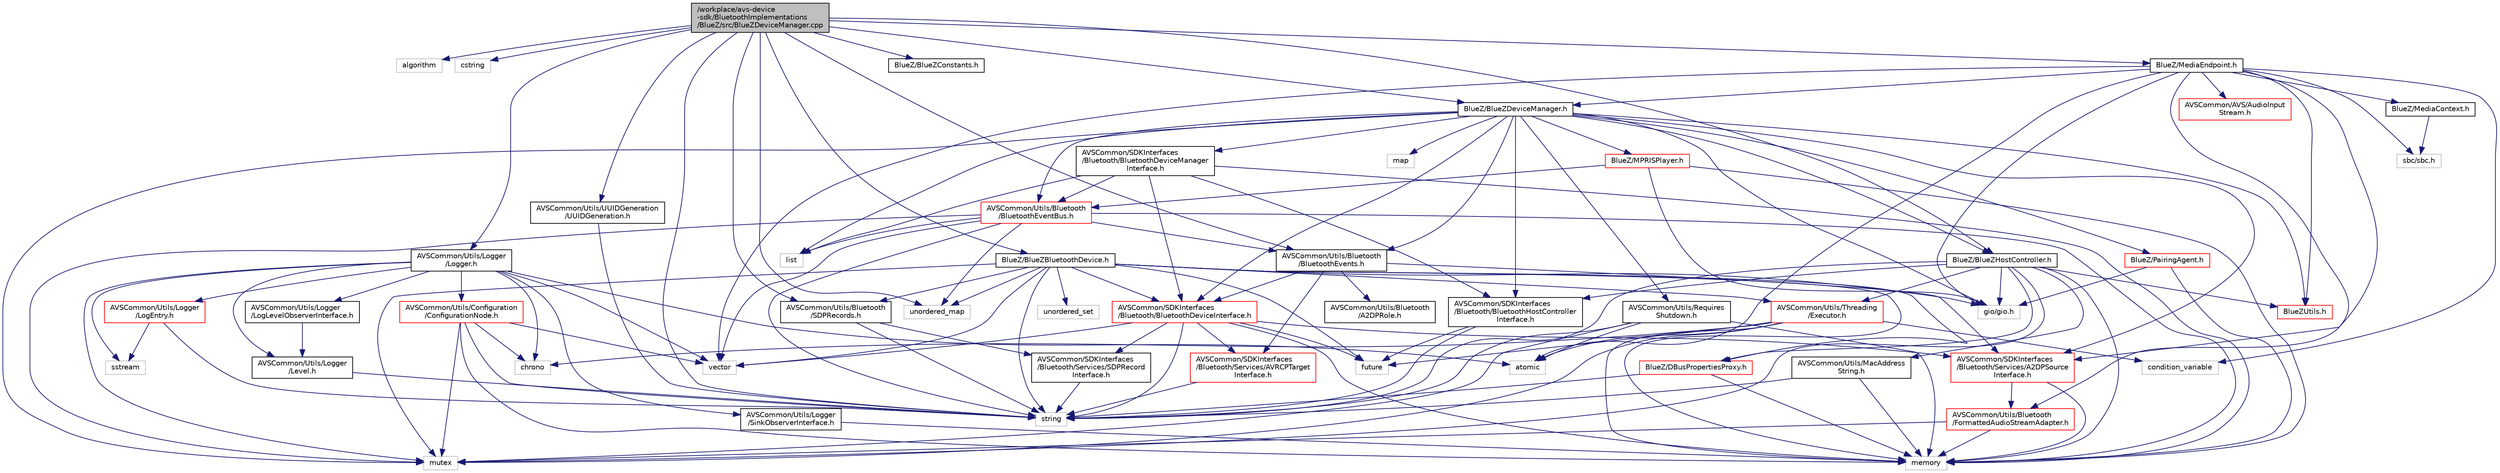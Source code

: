 digraph "/workplace/avs-device-sdk/BluetoothImplementations/BlueZ/src/BlueZDeviceManager.cpp"
{
  edge [fontname="Helvetica",fontsize="10",labelfontname="Helvetica",labelfontsize="10"];
  node [fontname="Helvetica",fontsize="10",shape=record];
  Node0 [label="/workplace/avs-device\l-sdk/BluetoothImplementations\l/BlueZ/src/BlueZDeviceManager.cpp",height=0.2,width=0.4,color="black", fillcolor="grey75", style="filled", fontcolor="black"];
  Node0 -> Node1 [color="midnightblue",fontsize="10",style="solid",fontname="Helvetica"];
  Node1 [label="algorithm",height=0.2,width=0.4,color="grey75", fillcolor="white", style="filled"];
  Node0 -> Node2 [color="midnightblue",fontsize="10",style="solid",fontname="Helvetica"];
  Node2 [label="cstring",height=0.2,width=0.4,color="grey75", fillcolor="white", style="filled"];
  Node0 -> Node3 [color="midnightblue",fontsize="10",style="solid",fontname="Helvetica"];
  Node3 [label="string",height=0.2,width=0.4,color="grey75", fillcolor="white", style="filled"];
  Node0 -> Node4 [color="midnightblue",fontsize="10",style="solid",fontname="Helvetica"];
  Node4 [label="unordered_map",height=0.2,width=0.4,color="grey75", fillcolor="white", style="filled"];
  Node0 -> Node5 [color="midnightblue",fontsize="10",style="solid",fontname="Helvetica"];
  Node5 [label="AVSCommon/Utils/Bluetooth\l/BluetoothEvents.h",height=0.2,width=0.4,color="black", fillcolor="white", style="filled",URL="$_bluetooth_events_8h.html"];
  Node5 -> Node6 [color="midnightblue",fontsize="10",style="solid",fontname="Helvetica"];
  Node6 [label="AVSCommon/SDKInterfaces\l/Bluetooth/BluetoothDeviceInterface.h",height=0.2,width=0.4,color="red", fillcolor="white", style="filled",URL="$_bluetooth_device_interface_8h.html"];
  Node6 -> Node7 [color="midnightblue",fontsize="10",style="solid",fontname="Helvetica"];
  Node7 [label="future",height=0.2,width=0.4,color="grey75", fillcolor="white", style="filled"];
  Node6 -> Node8 [color="midnightblue",fontsize="10",style="solid",fontname="Helvetica"];
  Node8 [label="memory",height=0.2,width=0.4,color="grey75", fillcolor="white", style="filled"];
  Node6 -> Node3 [color="midnightblue",fontsize="10",style="solid",fontname="Helvetica"];
  Node6 -> Node10 [color="midnightblue",fontsize="10",style="solid",fontname="Helvetica"];
  Node10 [label="vector",height=0.2,width=0.4,color="grey75", fillcolor="white", style="filled"];
  Node6 -> Node11 [color="midnightblue",fontsize="10",style="solid",fontname="Helvetica"];
  Node11 [label="AVSCommon/SDKInterfaces\l/Bluetooth/Services/A2DPSource\lInterface.h",height=0.2,width=0.4,color="red", fillcolor="white", style="filled",URL="$_a2_d_p_source_interface_8h.html"];
  Node11 -> Node8 [color="midnightblue",fontsize="10",style="solid",fontname="Helvetica"];
  Node11 -> Node14 [color="midnightblue",fontsize="10",style="solid",fontname="Helvetica"];
  Node14 [label="AVSCommon/Utils/Bluetooth\l/FormattedAudioStreamAdapter.h",height=0.2,width=0.4,color="red", fillcolor="white", style="filled",URL="$_formatted_audio_stream_adapter_8h.html"];
  Node14 -> Node8 [color="midnightblue",fontsize="10",style="solid",fontname="Helvetica"];
  Node14 -> Node15 [color="midnightblue",fontsize="10",style="solid",fontname="Helvetica"];
  Node15 [label="mutex",height=0.2,width=0.4,color="grey75", fillcolor="white", style="filled"];
  Node6 -> Node20 [color="midnightblue",fontsize="10",style="solid",fontname="Helvetica"];
  Node20 [label="AVSCommon/SDKInterfaces\l/Bluetooth/Services/AVRCPTarget\lInterface.h",height=0.2,width=0.4,color="red", fillcolor="white", style="filled",URL="$_a_v_r_c_p_target_interface_8h.html"];
  Node20 -> Node3 [color="midnightblue",fontsize="10",style="solid",fontname="Helvetica"];
  Node6 -> Node13 [color="midnightblue",fontsize="10",style="solid",fontname="Helvetica"];
  Node13 [label="AVSCommon/SDKInterfaces\l/Bluetooth/Services/SDPRecord\lInterface.h",height=0.2,width=0.4,color="black", fillcolor="white", style="filled",URL="$_s_d_p_record_interface_8h.html"];
  Node13 -> Node3 [color="midnightblue",fontsize="10",style="solid",fontname="Helvetica"];
  Node5 -> Node11 [color="midnightblue",fontsize="10",style="solid",fontname="Helvetica"];
  Node5 -> Node20 [color="midnightblue",fontsize="10",style="solid",fontname="Helvetica"];
  Node5 -> Node21 [color="midnightblue",fontsize="10",style="solid",fontname="Helvetica"];
  Node21 [label="AVSCommon/Utils/Bluetooth\l/A2DPRole.h",height=0.2,width=0.4,color="black", fillcolor="white", style="filled",URL="$_a2_d_p_role_8h.html"];
  Node0 -> Node22 [color="midnightblue",fontsize="10",style="solid",fontname="Helvetica"];
  Node22 [label="AVSCommon/Utils/Bluetooth\l/SDPRecords.h",height=0.2,width=0.4,color="black", fillcolor="white", style="filled",URL="$_s_d_p_records_8h.html"];
  Node22 -> Node3 [color="midnightblue",fontsize="10",style="solid",fontname="Helvetica"];
  Node22 -> Node13 [color="midnightblue",fontsize="10",style="solid",fontname="Helvetica"];
  Node0 -> Node23 [color="midnightblue",fontsize="10",style="solid",fontname="Helvetica"];
  Node23 [label="AVSCommon/Utils/Logger\l/Logger.h",height=0.2,width=0.4,color="black", fillcolor="white", style="filled",URL="$_logger_8h.html"];
  Node23 -> Node24 [color="midnightblue",fontsize="10",style="solid",fontname="Helvetica"];
  Node24 [label="atomic",height=0.2,width=0.4,color="grey75", fillcolor="white", style="filled"];
  Node23 -> Node25 [color="midnightblue",fontsize="10",style="solid",fontname="Helvetica"];
  Node25 [label="chrono",height=0.2,width=0.4,color="grey75", fillcolor="white", style="filled"];
  Node23 -> Node15 [color="midnightblue",fontsize="10",style="solid",fontname="Helvetica"];
  Node23 -> Node26 [color="midnightblue",fontsize="10",style="solid",fontname="Helvetica"];
  Node26 [label="sstream",height=0.2,width=0.4,color="grey75", fillcolor="white", style="filled"];
  Node23 -> Node10 [color="midnightblue",fontsize="10",style="solid",fontname="Helvetica"];
  Node23 -> Node27 [color="midnightblue",fontsize="10",style="solid",fontname="Helvetica"];
  Node27 [label="AVSCommon/Utils/Configuration\l/ConfigurationNode.h",height=0.2,width=0.4,color="red", fillcolor="white", style="filled",URL="$_configuration_node_8h.html"];
  Node27 -> Node25 [color="midnightblue",fontsize="10",style="solid",fontname="Helvetica"];
  Node27 -> Node8 [color="midnightblue",fontsize="10",style="solid",fontname="Helvetica"];
  Node27 -> Node15 [color="midnightblue",fontsize="10",style="solid",fontname="Helvetica"];
  Node27 -> Node3 [color="midnightblue",fontsize="10",style="solid",fontname="Helvetica"];
  Node27 -> Node10 [color="midnightblue",fontsize="10",style="solid",fontname="Helvetica"];
  Node23 -> Node32 [color="midnightblue",fontsize="10",style="solid",fontname="Helvetica"];
  Node32 [label="AVSCommon/Utils/Logger\l/Level.h",height=0.2,width=0.4,color="black", fillcolor="white", style="filled",URL="$_level_8h.html"];
  Node32 -> Node3 [color="midnightblue",fontsize="10",style="solid",fontname="Helvetica"];
  Node23 -> Node33 [color="midnightblue",fontsize="10",style="solid",fontname="Helvetica"];
  Node33 [label="AVSCommon/Utils/Logger\l/LogEntry.h",height=0.2,width=0.4,color="red", fillcolor="white", style="filled",URL="$_log_entry_8h.html"];
  Node33 -> Node26 [color="midnightblue",fontsize="10",style="solid",fontname="Helvetica"];
  Node33 -> Node3 [color="midnightblue",fontsize="10",style="solid",fontname="Helvetica"];
  Node23 -> Node37 [color="midnightblue",fontsize="10",style="solid",fontname="Helvetica"];
  Node37 [label="AVSCommon/Utils/Logger\l/LogLevelObserverInterface.h",height=0.2,width=0.4,color="black", fillcolor="white", style="filled",URL="$_log_level_observer_interface_8h.html"];
  Node37 -> Node32 [color="midnightblue",fontsize="10",style="solid",fontname="Helvetica"];
  Node23 -> Node38 [color="midnightblue",fontsize="10",style="solid",fontname="Helvetica"];
  Node38 [label="AVSCommon/Utils/Logger\l/SinkObserverInterface.h",height=0.2,width=0.4,color="black", fillcolor="white", style="filled",URL="$_sink_observer_interface_8h.html"];
  Node38 -> Node8 [color="midnightblue",fontsize="10",style="solid",fontname="Helvetica"];
  Node0 -> Node39 [color="midnightblue",fontsize="10",style="solid",fontname="Helvetica"];
  Node39 [label="AVSCommon/Utils/UUIDGeneration\l/UUIDGeneration.h",height=0.2,width=0.4,color="black", fillcolor="white", style="filled",URL="$_u_u_i_d_generation_8h.html"];
  Node39 -> Node3 [color="midnightblue",fontsize="10",style="solid",fontname="Helvetica"];
  Node0 -> Node40 [color="midnightblue",fontsize="10",style="solid",fontname="Helvetica"];
  Node40 [label="BlueZ/BlueZBluetoothDevice.h",height=0.2,width=0.4,color="black", fillcolor="white", style="filled",URL="$_blue_z_bluetooth_device_8h.html"];
  Node40 -> Node7 [color="midnightblue",fontsize="10",style="solid",fontname="Helvetica"];
  Node40 -> Node8 [color="midnightblue",fontsize="10",style="solid",fontname="Helvetica"];
  Node40 -> Node15 [color="midnightblue",fontsize="10",style="solid",fontname="Helvetica"];
  Node40 -> Node3 [color="midnightblue",fontsize="10",style="solid",fontname="Helvetica"];
  Node40 -> Node10 [color="midnightblue",fontsize="10",style="solid",fontname="Helvetica"];
  Node40 -> Node4 [color="midnightblue",fontsize="10",style="solid",fontname="Helvetica"];
  Node40 -> Node41 [color="midnightblue",fontsize="10",style="solid",fontname="Helvetica"];
  Node41 [label="unordered_set",height=0.2,width=0.4,color="grey75", fillcolor="white", style="filled"];
  Node40 -> Node42 [color="midnightblue",fontsize="10",style="solid",fontname="Helvetica"];
  Node42 [label="gio/gio.h",height=0.2,width=0.4,color="grey75", fillcolor="white", style="filled"];
  Node40 -> Node6 [color="midnightblue",fontsize="10",style="solid",fontname="Helvetica"];
  Node40 -> Node43 [color="midnightblue",fontsize="10",style="solid",fontname="Helvetica"];
  Node43 [label="AVSCommon/Utils/Threading\l/Executor.h",height=0.2,width=0.4,color="red", fillcolor="white", style="filled",URL="$_executor_8h.html"];
  Node43 -> Node24 [color="midnightblue",fontsize="10",style="solid",fontname="Helvetica"];
  Node43 -> Node44 [color="midnightblue",fontsize="10",style="solid",fontname="Helvetica"];
  Node44 [label="condition_variable",height=0.2,width=0.4,color="grey75", fillcolor="white", style="filled"];
  Node43 -> Node25 [color="midnightblue",fontsize="10",style="solid",fontname="Helvetica"];
  Node43 -> Node7 [color="midnightblue",fontsize="10",style="solid",fontname="Helvetica"];
  Node43 -> Node8 [color="midnightblue",fontsize="10",style="solid",fontname="Helvetica"];
  Node43 -> Node15 [color="midnightblue",fontsize="10",style="solid",fontname="Helvetica"];
  Node40 -> Node22 [color="midnightblue",fontsize="10",style="solid",fontname="Helvetica"];
  Node40 -> Node50 [color="midnightblue",fontsize="10",style="solid",fontname="Helvetica"];
  Node50 [label="BlueZ/DBusPropertiesProxy.h",height=0.2,width=0.4,color="red", fillcolor="white", style="filled",URL="$_d_bus_properties_proxy_8h.html"];
  Node50 -> Node8 [color="midnightblue",fontsize="10",style="solid",fontname="Helvetica"];
  Node50 -> Node3 [color="midnightblue",fontsize="10",style="solid",fontname="Helvetica"];
  Node0 -> Node58 [color="midnightblue",fontsize="10",style="solid",fontname="Helvetica"];
  Node58 [label="BlueZ/BlueZConstants.h",height=0.2,width=0.4,color="black", fillcolor="white", style="filled",URL="$_blue_z_constants_8h.html"];
  Node0 -> Node59 [color="midnightblue",fontsize="10",style="solid",fontname="Helvetica"];
  Node59 [label="BlueZ/BlueZDeviceManager.h",height=0.2,width=0.4,color="black", fillcolor="white", style="filled",URL="$_blue_z_device_manager_8h.html"];
  Node59 -> Node60 [color="midnightblue",fontsize="10",style="solid",fontname="Helvetica"];
  Node60 [label="list",height=0.2,width=0.4,color="grey75", fillcolor="white", style="filled"];
  Node59 -> Node61 [color="midnightblue",fontsize="10",style="solid",fontname="Helvetica"];
  Node61 [label="map",height=0.2,width=0.4,color="grey75", fillcolor="white", style="filled"];
  Node59 -> Node15 [color="midnightblue",fontsize="10",style="solid",fontname="Helvetica"];
  Node59 -> Node6 [color="midnightblue",fontsize="10",style="solid",fontname="Helvetica"];
  Node59 -> Node62 [color="midnightblue",fontsize="10",style="solid",fontname="Helvetica"];
  Node62 [label="AVSCommon/SDKInterfaces\l/Bluetooth/BluetoothDeviceManager\lInterface.h",height=0.2,width=0.4,color="black", fillcolor="white", style="filled",URL="$_bluetooth_device_manager_interface_8h.html"];
  Node62 -> Node60 [color="midnightblue",fontsize="10",style="solid",fontname="Helvetica"];
  Node62 -> Node8 [color="midnightblue",fontsize="10",style="solid",fontname="Helvetica"];
  Node62 -> Node6 [color="midnightblue",fontsize="10",style="solid",fontname="Helvetica"];
  Node62 -> Node63 [color="midnightblue",fontsize="10",style="solid",fontname="Helvetica"];
  Node63 [label="AVSCommon/SDKInterfaces\l/Bluetooth/BluetoothHostController\lInterface.h",height=0.2,width=0.4,color="black", fillcolor="white", style="filled",URL="$_bluetooth_host_controller_interface_8h.html"];
  Node63 -> Node7 [color="midnightblue",fontsize="10",style="solid",fontname="Helvetica"];
  Node63 -> Node3 [color="midnightblue",fontsize="10",style="solid",fontname="Helvetica"];
  Node62 -> Node64 [color="midnightblue",fontsize="10",style="solid",fontname="Helvetica"];
  Node64 [label="AVSCommon/Utils/Bluetooth\l/BluetoothEventBus.h",height=0.2,width=0.4,color="red", fillcolor="white", style="filled",URL="$_bluetooth_event_bus_8h.html"];
  Node64 -> Node8 [color="midnightblue",fontsize="10",style="solid",fontname="Helvetica"];
  Node64 -> Node15 [color="midnightblue",fontsize="10",style="solid",fontname="Helvetica"];
  Node64 -> Node4 [color="midnightblue",fontsize="10",style="solid",fontname="Helvetica"];
  Node64 -> Node60 [color="midnightblue",fontsize="10",style="solid",fontname="Helvetica"];
  Node64 -> Node3 [color="midnightblue",fontsize="10",style="solid",fontname="Helvetica"];
  Node64 -> Node10 [color="midnightblue",fontsize="10",style="solid",fontname="Helvetica"];
  Node64 -> Node5 [color="midnightblue",fontsize="10",style="solid",fontname="Helvetica"];
  Node59 -> Node63 [color="midnightblue",fontsize="10",style="solid",fontname="Helvetica"];
  Node59 -> Node11 [color="midnightblue",fontsize="10",style="solid",fontname="Helvetica"];
  Node59 -> Node64 [color="midnightblue",fontsize="10",style="solid",fontname="Helvetica"];
  Node59 -> Node5 [color="midnightblue",fontsize="10",style="solid",fontname="Helvetica"];
  Node59 -> Node66 [color="midnightblue",fontsize="10",style="solid",fontname="Helvetica"];
  Node66 [label="AVSCommon/Utils/Requires\lShutdown.h",height=0.2,width=0.4,color="black", fillcolor="white", style="filled",URL="$_requires_shutdown_8h.html"];
  Node66 -> Node24 [color="midnightblue",fontsize="10",style="solid",fontname="Helvetica"];
  Node66 -> Node8 [color="midnightblue",fontsize="10",style="solid",fontname="Helvetica"];
  Node66 -> Node15 [color="midnightblue",fontsize="10",style="solid",fontname="Helvetica"];
  Node66 -> Node3 [color="midnightblue",fontsize="10",style="solid",fontname="Helvetica"];
  Node59 -> Node67 [color="midnightblue",fontsize="10",style="solid",fontname="Helvetica"];
  Node67 [label="BlueZ/BlueZHostController.h",height=0.2,width=0.4,color="black", fillcolor="white", style="filled",URL="$_blue_z_host_controller_8h.html"];
  Node67 -> Node3 [color="midnightblue",fontsize="10",style="solid",fontname="Helvetica"];
  Node67 -> Node8 [color="midnightblue",fontsize="10",style="solid",fontname="Helvetica"];
  Node67 -> Node15 [color="midnightblue",fontsize="10",style="solid",fontname="Helvetica"];
  Node67 -> Node42 [color="midnightblue",fontsize="10",style="solid",fontname="Helvetica"];
  Node67 -> Node63 [color="midnightblue",fontsize="10",style="solid",fontname="Helvetica"];
  Node67 -> Node68 [color="midnightblue",fontsize="10",style="solid",fontname="Helvetica"];
  Node68 [label="AVSCommon/Utils/MacAddress\lString.h",height=0.2,width=0.4,color="black", fillcolor="white", style="filled",URL="$_mac_address_string_8h.html"];
  Node68 -> Node8 [color="midnightblue",fontsize="10",style="solid",fontname="Helvetica"];
  Node68 -> Node3 [color="midnightblue",fontsize="10",style="solid",fontname="Helvetica"];
  Node67 -> Node43 [color="midnightblue",fontsize="10",style="solid",fontname="Helvetica"];
  Node67 -> Node52 [color="midnightblue",fontsize="10",style="solid",fontname="Helvetica"];
  Node52 [label="BlueZUtils.h",height=0.2,width=0.4,color="red", fillcolor="white", style="filled",URL="$_blue_z_utils_8h.html"];
  Node67 -> Node50 [color="midnightblue",fontsize="10",style="solid",fontname="Helvetica"];
  Node59 -> Node52 [color="midnightblue",fontsize="10",style="solid",fontname="Helvetica"];
  Node59 -> Node69 [color="midnightblue",fontsize="10",style="solid",fontname="Helvetica"];
  Node69 [label="BlueZ/MPRISPlayer.h",height=0.2,width=0.4,color="red", fillcolor="white", style="filled",URL="$_m_p_r_i_s_player_8h.html"];
  Node69 -> Node8 [color="midnightblue",fontsize="10",style="solid",fontname="Helvetica"];
  Node69 -> Node42 [color="midnightblue",fontsize="10",style="solid",fontname="Helvetica"];
  Node69 -> Node64 [color="midnightblue",fontsize="10",style="solid",fontname="Helvetica"];
  Node59 -> Node73 [color="midnightblue",fontsize="10",style="solid",fontname="Helvetica"];
  Node73 [label="BlueZ/PairingAgent.h",height=0.2,width=0.4,color="red", fillcolor="white", style="filled",URL="$_pairing_agent_8h.html"];
  Node73 -> Node8 [color="midnightblue",fontsize="10",style="solid",fontname="Helvetica"];
  Node73 -> Node42 [color="midnightblue",fontsize="10",style="solid",fontname="Helvetica"];
  Node59 -> Node42 [color="midnightblue",fontsize="10",style="solid",fontname="Helvetica"];
  Node0 -> Node67 [color="midnightblue",fontsize="10",style="solid",fontname="Helvetica"];
  Node0 -> Node74 [color="midnightblue",fontsize="10",style="solid",fontname="Helvetica"];
  Node74 [label="BlueZ/MediaEndpoint.h",height=0.2,width=0.4,color="black", fillcolor="white", style="filled",URL="$_media_endpoint_8h.html"];
  Node74 -> Node24 [color="midnightblue",fontsize="10",style="solid",fontname="Helvetica"];
  Node74 -> Node44 [color="midnightblue",fontsize="10",style="solid",fontname="Helvetica"];
  Node74 -> Node10 [color="midnightblue",fontsize="10",style="solid",fontname="Helvetica"];
  Node74 -> Node75 [color="midnightblue",fontsize="10",style="solid",fontname="Helvetica"];
  Node75 [label="AVSCommon/AVS/AudioInput\lStream.h",height=0.2,width=0.4,color="red", fillcolor="white", style="filled",URL="$_audio_input_stream_8h.html"];
  Node74 -> Node11 [color="midnightblue",fontsize="10",style="solid",fontname="Helvetica"];
  Node74 -> Node14 [color="midnightblue",fontsize="10",style="solid",fontname="Helvetica"];
  Node74 -> Node59 [color="midnightblue",fontsize="10",style="solid",fontname="Helvetica"];
  Node74 -> Node52 [color="midnightblue",fontsize="10",style="solid",fontname="Helvetica"];
  Node74 -> Node86 [color="midnightblue",fontsize="10",style="solid",fontname="Helvetica"];
  Node86 [label="BlueZ/MediaContext.h",height=0.2,width=0.4,color="black", fillcolor="white", style="filled",URL="$_media_context_8h.html"];
  Node86 -> Node87 [color="midnightblue",fontsize="10",style="solid",fontname="Helvetica"];
  Node87 [label="sbc/sbc.h",height=0.2,width=0.4,color="grey75", fillcolor="white", style="filled"];
  Node74 -> Node42 [color="midnightblue",fontsize="10",style="solid",fontname="Helvetica"];
  Node74 -> Node87 [color="midnightblue",fontsize="10",style="solid",fontname="Helvetica"];
}
